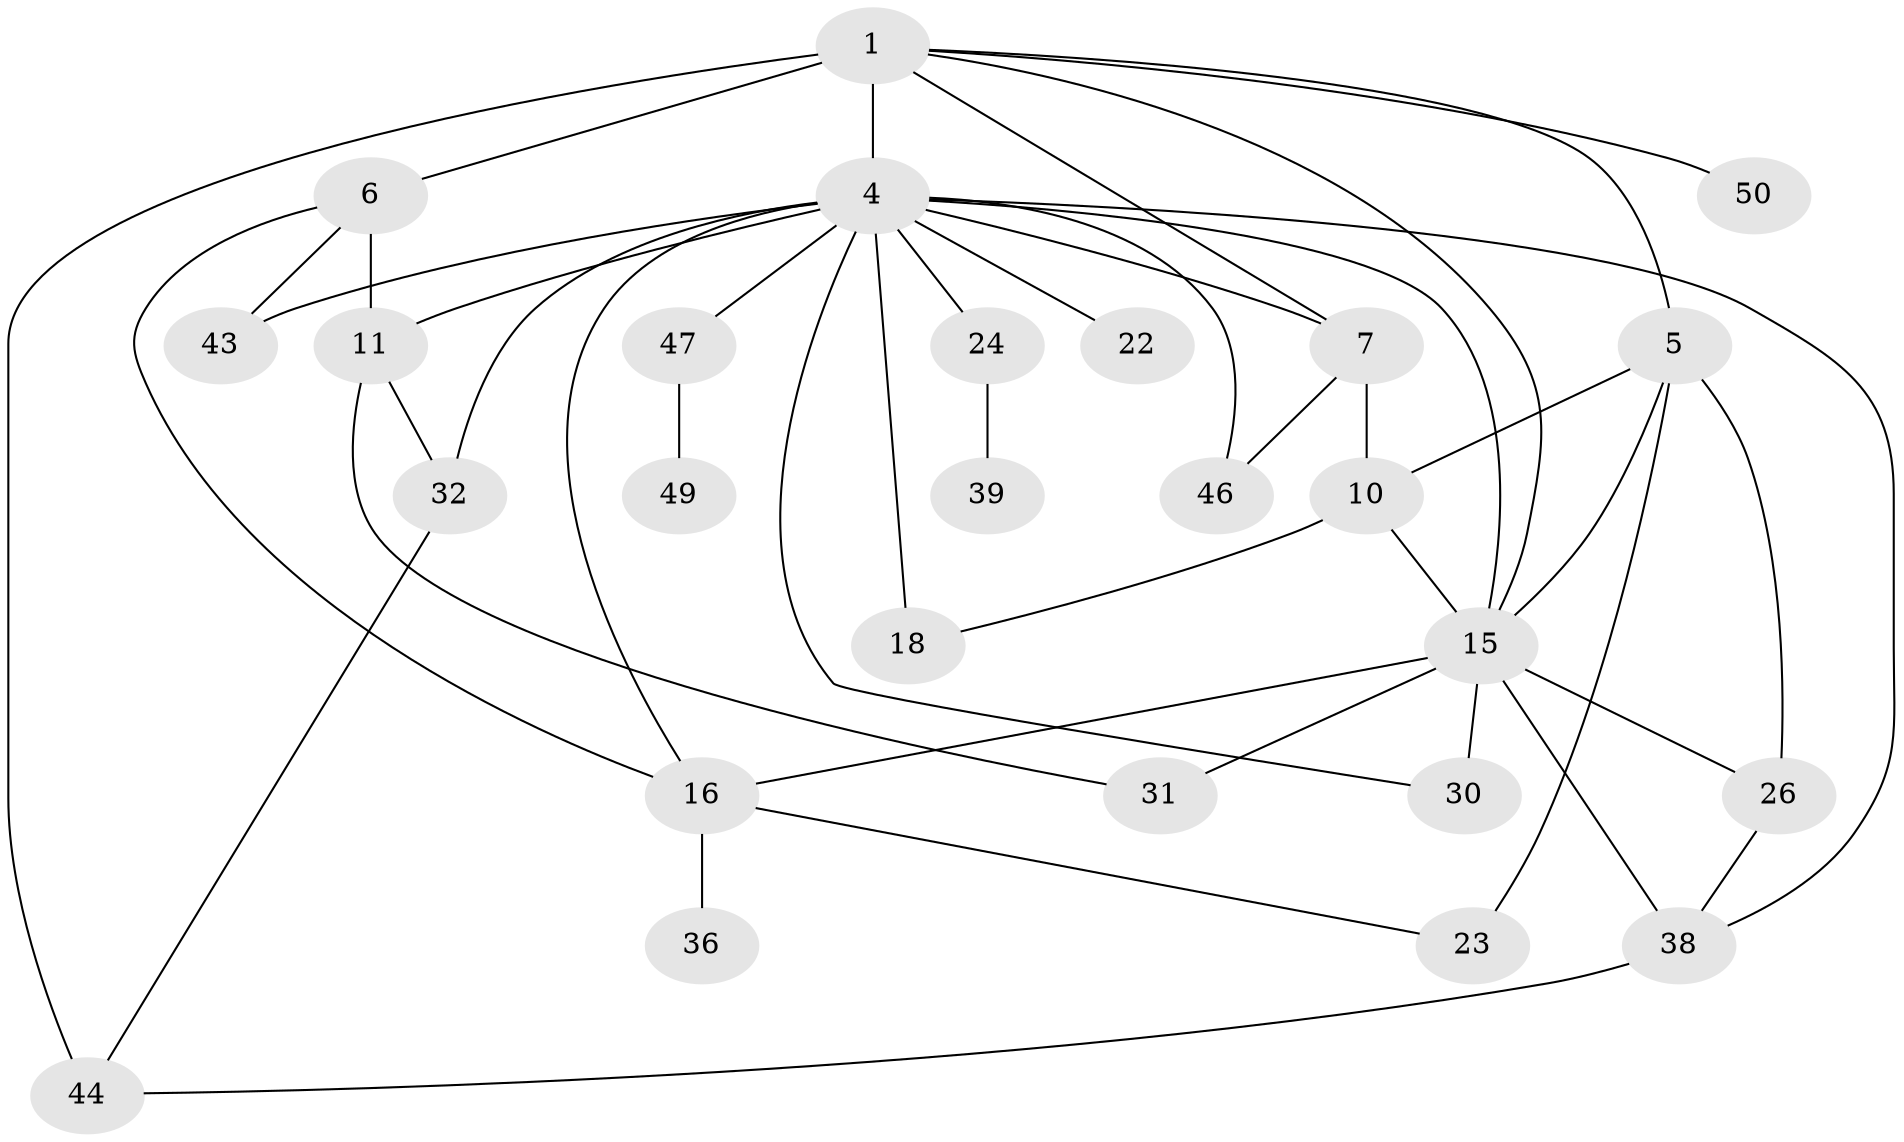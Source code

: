 // original degree distribution, {4: 0.15384615384615385, 3: 0.23076923076923078, 7: 0.019230769230769232, 5: 0.11538461538461539, 2: 0.3269230769230769, 8: 0.019230769230769232, 1: 0.1346153846153846}
// Generated by graph-tools (version 1.1) at 2025/13/03/09/25 04:13:38]
// undirected, 26 vertices, 45 edges
graph export_dot {
graph [start="1"]
  node [color=gray90,style=filled];
  1 [super="+41+2+3"];
  4 [super="+13+51+14"];
  5;
  6;
  7 [super="+8"];
  10 [super="+19"];
  11 [super="+12"];
  15 [super="+21+37"];
  16 [super="+25+29"];
  18;
  22;
  23;
  24 [super="+35"];
  26 [super="+27"];
  30;
  31 [super="+40"];
  32;
  36;
  38 [super="+48"];
  39;
  43;
  44;
  46;
  47;
  49;
  50;
  1 -- 5;
  1 -- 44;
  1 -- 4 [weight=3];
  1 -- 7;
  1 -- 50;
  1 -- 6 [weight=2];
  1 -- 15;
  4 -- 16;
  4 -- 47 [weight=2];
  4 -- 43;
  4 -- 18 [weight=2];
  4 -- 38;
  4 -- 46;
  4 -- 15 [weight=2];
  4 -- 32;
  4 -- 7;
  4 -- 11;
  4 -- 22;
  4 -- 24;
  4 -- 30;
  5 -- 23;
  5 -- 26;
  5 -- 15;
  5 -- 10;
  6 -- 11;
  6 -- 43;
  6 -- 16;
  7 -- 10;
  7 -- 46;
  10 -- 18;
  10 -- 15;
  11 -- 32;
  11 -- 31;
  15 -- 16;
  15 -- 26;
  15 -- 38;
  15 -- 30;
  15 -- 31;
  16 -- 36;
  16 -- 23;
  24 -- 39;
  26 -- 38;
  32 -- 44;
  38 -- 44;
  47 -- 49;
}
